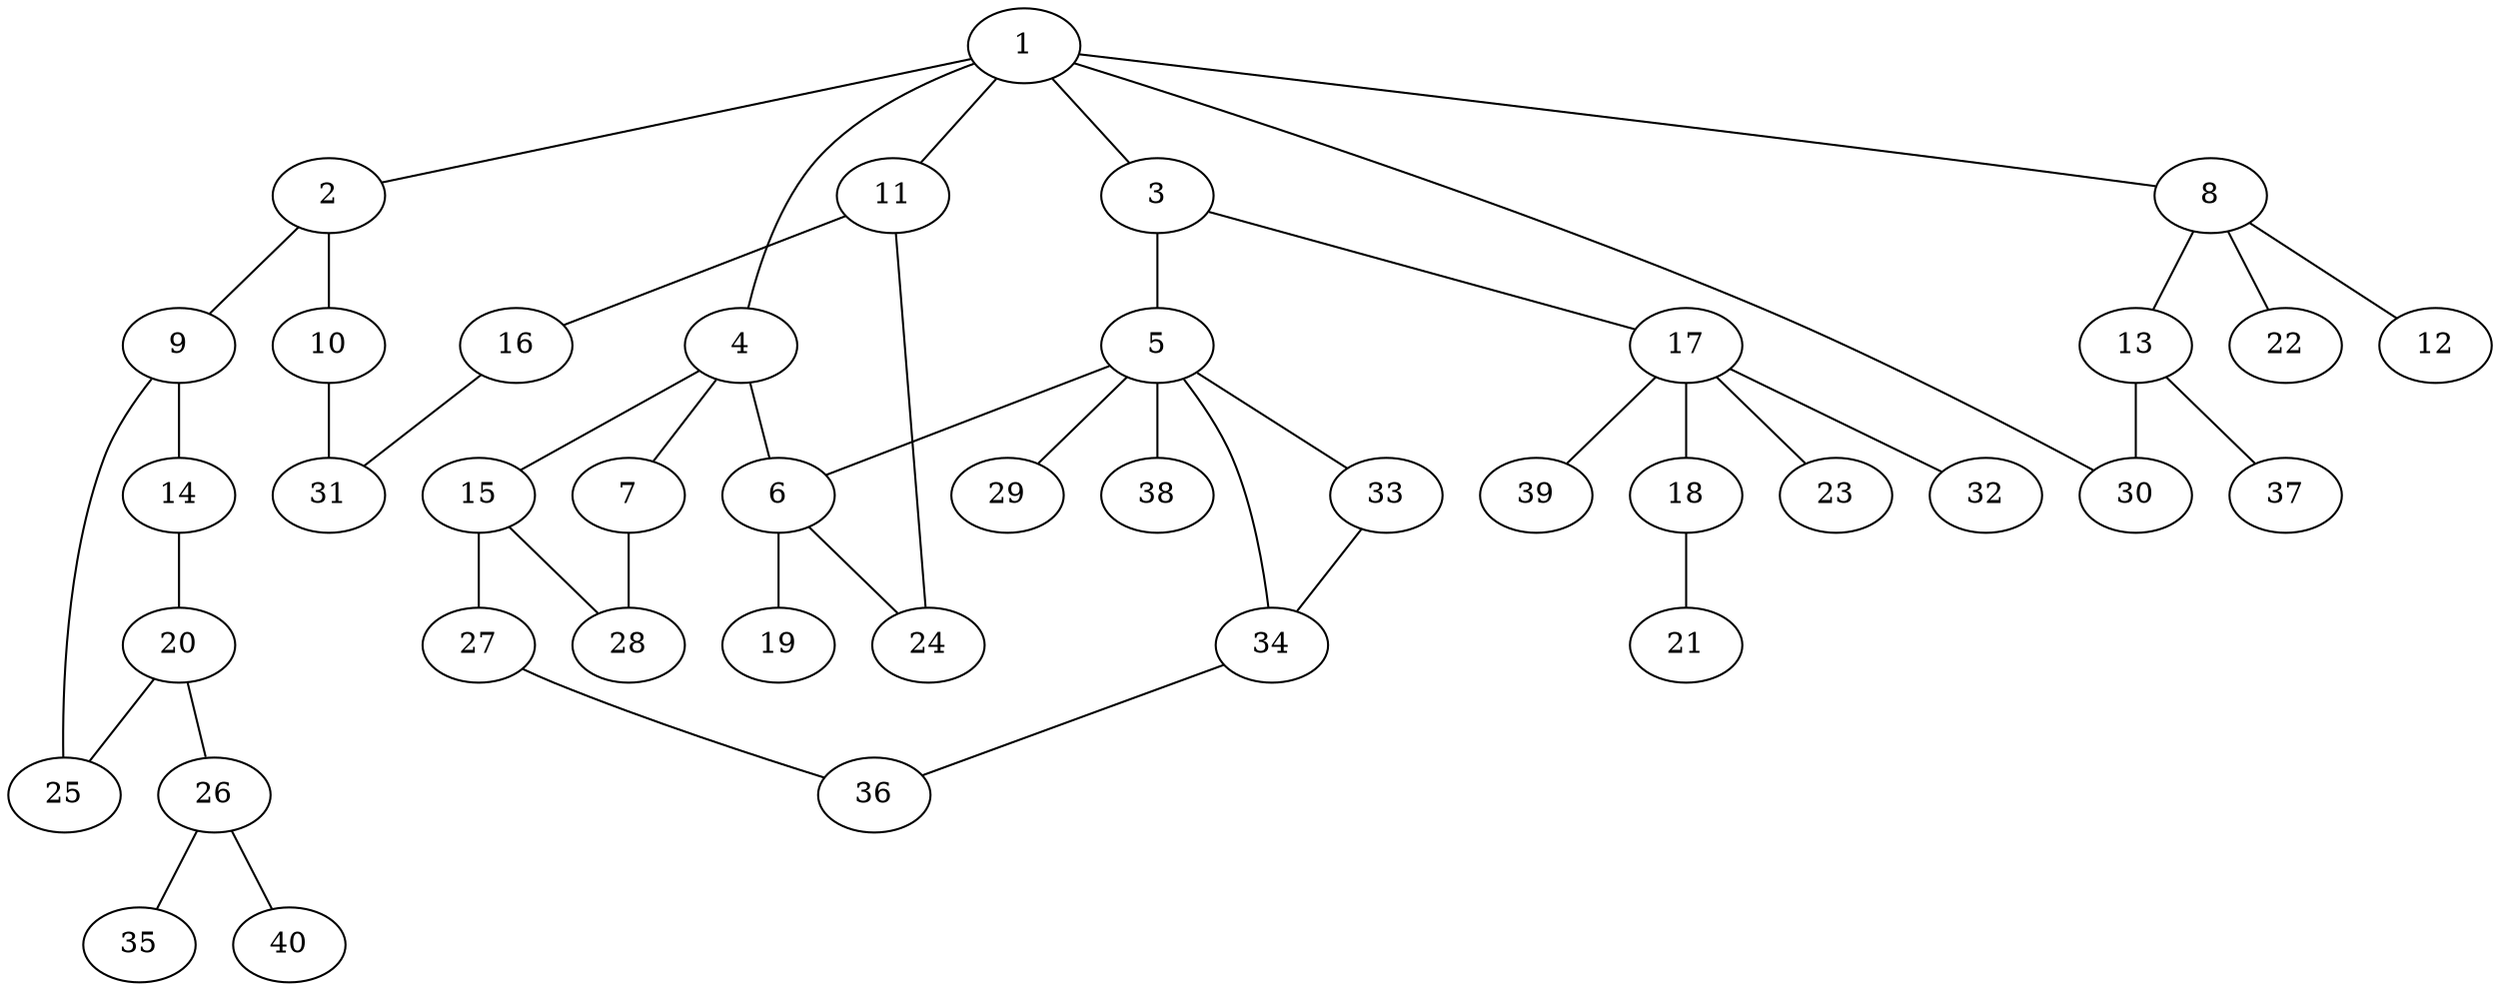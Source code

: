graph graphname {1--2
1--3
1--4
1--8
1--11
1--30
2--9
2--10
3--5
3--17
4--6
4--7
4--15
5--6
5--29
5--33
5--34
5--38
6--19
6--24
7--28
8--12
8--13
8--22
9--14
9--25
10--31
11--16
11--24
13--30
13--37
14--20
15--27
15--28
16--31
17--18
17--23
17--32
17--39
18--21
20--25
20--26
26--35
26--40
27--36
33--34
34--36
}